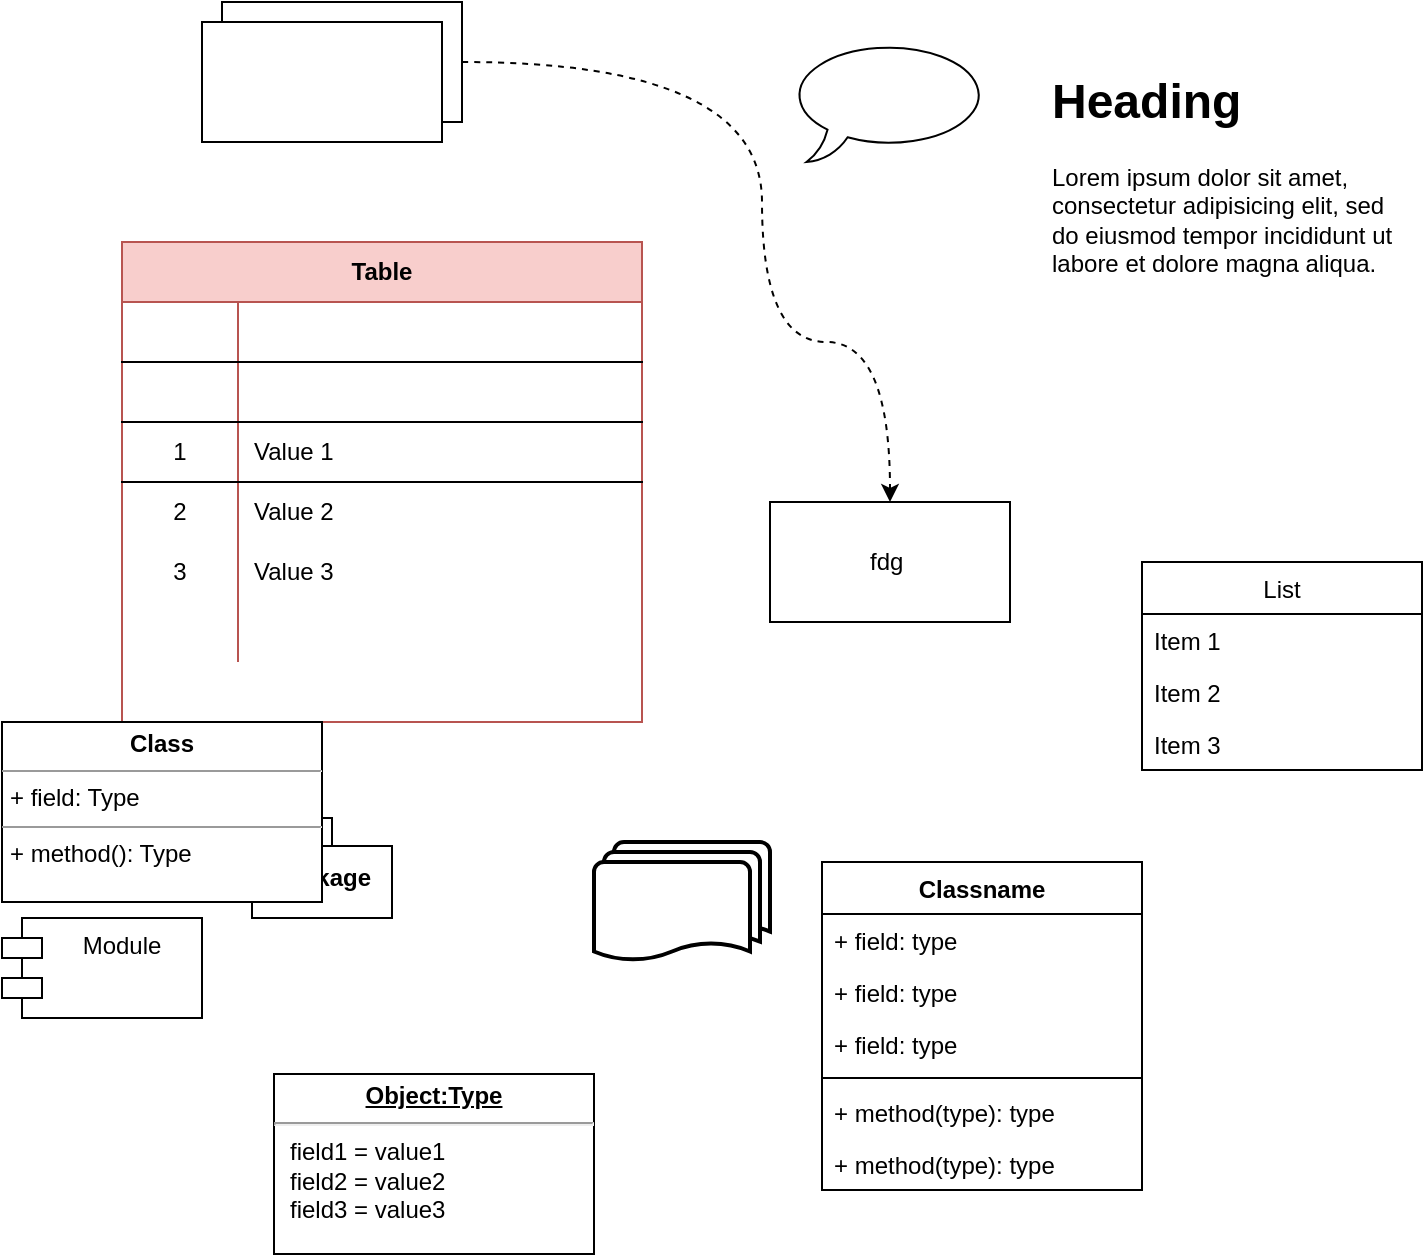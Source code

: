 <mxfile version="14.2.9" type="github" pages="2"><diagram id="7BCsfWaU6rflMB5fD2Cw" name="Page-1"><mxGraphModel dx="1038" dy="548" grid="1" gridSize="10" guides="1" tooltips="1" connect="1" arrows="1" fold="1" page="1" pageScale="1" pageWidth="827" pageHeight="1169" math="0" shadow="0"><root><mxCell id="0"/><mxCell id="1" parent="0"/><mxCell id="Gh3DXYHsXBsOSzsZqdst-2" value="Table" style="shape=table;html=1;whiteSpace=wrap;startSize=30;container=1;collapsible=0;childLayout=tableLayout;fixedRows=1;rowLines=0;fontStyle=1;align=center;fillColor=#f8cecc;strokeColor=#b85450;" parent="1" vertex="1"><mxGeometry x="90" y="160" width="260" height="240" as="geometry"/></mxCell><mxCell id="9yrrdLz1pK3KKSlUsoTY-8" style="shape=partialRectangle;html=1;whiteSpace=wrap;collapsible=0;dropTarget=0;pointerEvents=0;fillColor=none;top=0;left=0;bottom=1;right=0;points=[[0,0.5],[1,0.5]];portConstraint=eastwest;" vertex="1" parent="Gh3DXYHsXBsOSzsZqdst-2"><mxGeometry y="30" width="260" height="30" as="geometry"/></mxCell><mxCell id="9yrrdLz1pK3KKSlUsoTY-9" style="shape=partialRectangle;html=1;whiteSpace=wrap;connectable=0;fillColor=none;top=0;left=0;bottom=0;right=0;overflow=hidden;" vertex="1" parent="9yrrdLz1pK3KKSlUsoTY-8"><mxGeometry width="58" height="30" as="geometry"/></mxCell><mxCell id="9yrrdLz1pK3KKSlUsoTY-10" style="shape=partialRectangle;html=1;whiteSpace=wrap;connectable=0;fillColor=none;top=0;left=0;bottom=0;right=0;align=left;spacingLeft=6;overflow=hidden;" vertex="1" parent="9yrrdLz1pK3KKSlUsoTY-8"><mxGeometry x="58" width="202" height="30" as="geometry"/></mxCell><mxCell id="9yrrdLz1pK3KKSlUsoTY-2" style="shape=partialRectangle;html=1;whiteSpace=wrap;collapsible=0;dropTarget=0;pointerEvents=0;fillColor=none;top=0;left=0;bottom=1;right=0;points=[[0,0.5],[1,0.5]];portConstraint=eastwest;" vertex="1" parent="Gh3DXYHsXBsOSzsZqdst-2"><mxGeometry y="60" width="260" height="30" as="geometry"/></mxCell><mxCell id="9yrrdLz1pK3KKSlUsoTY-3" style="shape=partialRectangle;html=1;whiteSpace=wrap;connectable=0;fillColor=none;top=0;left=0;bottom=0;right=0;overflow=hidden;" vertex="1" parent="9yrrdLz1pK3KKSlUsoTY-2"><mxGeometry width="58" height="30" as="geometry"/></mxCell><mxCell id="9yrrdLz1pK3KKSlUsoTY-4" style="shape=partialRectangle;html=1;whiteSpace=wrap;connectable=0;fillColor=none;top=0;left=0;bottom=0;right=0;align=left;spacingLeft=6;overflow=hidden;" vertex="1" parent="9yrrdLz1pK3KKSlUsoTY-2"><mxGeometry x="58" width="202" height="30" as="geometry"/></mxCell><mxCell id="Gh3DXYHsXBsOSzsZqdst-3" value="" style="shape=partialRectangle;html=1;whiteSpace=wrap;collapsible=0;dropTarget=0;pointerEvents=0;fillColor=none;top=0;left=0;bottom=1;right=0;points=[[0,0.5],[1,0.5]];portConstraint=eastwest;" parent="Gh3DXYHsXBsOSzsZqdst-2" vertex="1"><mxGeometry y="90" width="260" height="30" as="geometry"/></mxCell><mxCell id="Gh3DXYHsXBsOSzsZqdst-4" value="1" style="shape=partialRectangle;html=1;whiteSpace=wrap;connectable=0;fillColor=none;top=0;left=0;bottom=0;right=0;overflow=hidden;" parent="Gh3DXYHsXBsOSzsZqdst-3" vertex="1"><mxGeometry width="58" height="30" as="geometry"/></mxCell><mxCell id="Gh3DXYHsXBsOSzsZqdst-5" value="Value 1" style="shape=partialRectangle;html=1;whiteSpace=wrap;connectable=0;fillColor=none;top=0;left=0;bottom=0;right=0;align=left;spacingLeft=6;overflow=hidden;" parent="Gh3DXYHsXBsOSzsZqdst-3" vertex="1"><mxGeometry x="58" width="202" height="30" as="geometry"/></mxCell><mxCell id="Gh3DXYHsXBsOSzsZqdst-6" value="" style="shape=partialRectangle;html=1;whiteSpace=wrap;collapsible=0;dropTarget=0;pointerEvents=0;fillColor=none;top=0;left=0;bottom=0;right=0;points=[[0,0.5],[1,0.5]];portConstraint=eastwest;" parent="Gh3DXYHsXBsOSzsZqdst-2" vertex="1"><mxGeometry y="120" width="260" height="30" as="geometry"/></mxCell><mxCell id="Gh3DXYHsXBsOSzsZqdst-7" value="2" style="shape=partialRectangle;html=1;whiteSpace=wrap;connectable=0;fillColor=none;top=0;left=0;bottom=0;right=0;overflow=hidden;" parent="Gh3DXYHsXBsOSzsZqdst-6" vertex="1"><mxGeometry width="58" height="30" as="geometry"/></mxCell><mxCell id="Gh3DXYHsXBsOSzsZqdst-8" value="Value 2" style="shape=partialRectangle;html=1;whiteSpace=wrap;connectable=0;fillColor=none;top=0;left=0;bottom=0;right=0;align=left;spacingLeft=6;overflow=hidden;" parent="Gh3DXYHsXBsOSzsZqdst-6" vertex="1"><mxGeometry x="58" width="202" height="30" as="geometry"/></mxCell><mxCell id="Gh3DXYHsXBsOSzsZqdst-9" value="" style="shape=partialRectangle;html=1;whiteSpace=wrap;collapsible=0;dropTarget=0;pointerEvents=0;fillColor=none;top=0;left=0;bottom=0;right=0;points=[[0,0.5],[1,0.5]];portConstraint=eastwest;" parent="Gh3DXYHsXBsOSzsZqdst-2" vertex="1"><mxGeometry y="150" width="260" height="30" as="geometry"/></mxCell><mxCell id="Gh3DXYHsXBsOSzsZqdst-10" value="3" style="shape=partialRectangle;html=1;whiteSpace=wrap;connectable=0;fillColor=none;top=0;left=0;bottom=0;right=0;overflow=hidden;" parent="Gh3DXYHsXBsOSzsZqdst-9" vertex="1"><mxGeometry width="58" height="30" as="geometry"/></mxCell><mxCell id="Gh3DXYHsXBsOSzsZqdst-11" value="Value 3" style="shape=partialRectangle;html=1;whiteSpace=wrap;connectable=0;fillColor=none;top=0;left=0;bottom=0;right=0;align=left;spacingLeft=6;overflow=hidden;" parent="Gh3DXYHsXBsOSzsZqdst-9" vertex="1"><mxGeometry x="58" width="202" height="30" as="geometry"/></mxCell><mxCell id="9yrrdLz1pK3KKSlUsoTY-5" style="shape=partialRectangle;html=1;whiteSpace=wrap;collapsible=0;dropTarget=0;pointerEvents=0;fillColor=none;top=0;left=0;bottom=0;right=0;points=[[0,0.5],[1,0.5]];portConstraint=eastwest;" vertex="1" parent="Gh3DXYHsXBsOSzsZqdst-2"><mxGeometry y="180" width="260" height="30" as="geometry"/></mxCell><mxCell id="9yrrdLz1pK3KKSlUsoTY-6" style="shape=partialRectangle;html=1;whiteSpace=wrap;connectable=0;fillColor=none;top=0;left=0;bottom=0;right=0;overflow=hidden;" vertex="1" parent="9yrrdLz1pK3KKSlUsoTY-5"><mxGeometry width="58" height="30" as="geometry"/></mxCell><mxCell id="9yrrdLz1pK3KKSlUsoTY-7" style="shape=partialRectangle;html=1;whiteSpace=wrap;connectable=0;fillColor=none;top=0;left=0;bottom=0;right=0;align=left;spacingLeft=6;overflow=hidden;" vertex="1" parent="9yrrdLz1pK3KKSlUsoTY-5"><mxGeometry x="58" width="202" height="30" as="geometry"/></mxCell><mxCell id="9yrrdLz1pK3KKSlUsoTY-13" value="" style="edgeStyle=orthogonalEdgeStyle;orthogonalLoop=1;jettySize=auto;html=1;dashed=1;curved=1;" edge="1" parent="1" source="9yrrdLz1pK3KKSlUsoTY-11" target="9yrrdLz1pK3KKSlUsoTY-12"><mxGeometry relative="1" as="geometry"><Array as="points"><mxPoint x="410" y="70"/><mxPoint x="410" y="210"/></Array></mxGeometry></mxCell><mxCell id="9yrrdLz1pK3KKSlUsoTY-11" value="fdg&amp;nbsp;" style="rounded=0;whiteSpace=wrap;html=1;" vertex="1" parent="1"><mxGeometry x="140" y="40" width="120" height="60" as="geometry"/></mxCell><mxCell id="9yrrdLz1pK3KKSlUsoTY-12" value="fdg&amp;nbsp;" style="rounded=0;whiteSpace=wrap;html=1;" vertex="1" parent="1"><mxGeometry x="414" y="290" width="120" height="60" as="geometry"/></mxCell><mxCell id="9yrrdLz1pK3KKSlUsoTY-14" value="&lt;h1&gt;Heading&lt;/h1&gt;&lt;p&gt;Lorem ipsum dolor sit amet, consectetur adipisicing elit, sed do eiusmod tempor incididunt ut labore et dolore magna aliqua.&lt;/p&gt;" style="text;html=1;strokeColor=none;fillColor=none;spacing=5;spacingTop=-20;whiteSpace=wrap;overflow=hidden;rounded=0;" vertex="1" parent="1"><mxGeometry x="550" y="70" width="190" height="120" as="geometry"/></mxCell><mxCell id="9yrrdLz1pK3KKSlUsoTY-15" value="List" style="swimlane;fontStyle=0;childLayout=stackLayout;horizontal=1;startSize=26;fillColor=none;horizontalStack=0;resizeParent=1;resizeParentMax=0;resizeLast=0;collapsible=1;marginBottom=0;" vertex="1" parent="1"><mxGeometry x="600" y="320" width="140" height="104" as="geometry"/></mxCell><mxCell id="9yrrdLz1pK3KKSlUsoTY-16" value="Item 1" style="text;strokeColor=none;fillColor=none;align=left;verticalAlign=top;spacingLeft=4;spacingRight=4;overflow=hidden;rotatable=0;points=[[0,0.5],[1,0.5]];portConstraint=eastwest;" vertex="1" parent="9yrrdLz1pK3KKSlUsoTY-15"><mxGeometry y="26" width="140" height="26" as="geometry"/></mxCell><mxCell id="9yrrdLz1pK3KKSlUsoTY-17" value="Item 2" style="text;strokeColor=none;fillColor=none;align=left;verticalAlign=top;spacingLeft=4;spacingRight=4;overflow=hidden;rotatable=0;points=[[0,0.5],[1,0.5]];portConstraint=eastwest;" vertex="1" parent="9yrrdLz1pK3KKSlUsoTY-15"><mxGeometry y="52" width="140" height="26" as="geometry"/></mxCell><mxCell id="9yrrdLz1pK3KKSlUsoTY-18" value="Item 3" style="text;strokeColor=none;fillColor=none;align=left;verticalAlign=top;spacingLeft=4;spacingRight=4;overflow=hidden;rotatable=0;points=[[0,0.5],[1,0.5]];portConstraint=eastwest;" vertex="1" parent="9yrrdLz1pK3KKSlUsoTY-15"><mxGeometry y="78" width="140" height="26" as="geometry"/></mxCell><mxCell id="9yrrdLz1pK3KKSlUsoTY-19" value="" style="rounded=0;whiteSpace=wrap;html=1;" vertex="1" parent="1"><mxGeometry x="130" y="50" width="120" height="60" as="geometry"/></mxCell><mxCell id="9yrrdLz1pK3KKSlUsoTY-20" value="" style="whiteSpace=wrap;html=1;shape=mxgraph.basic.oval_callout" vertex="1" parent="1"><mxGeometry x="424" y="60" width="100" height="60" as="geometry"/></mxCell><mxCell id="9yrrdLz1pK3KKSlUsoTY-21" value="" style="strokeWidth=2;html=1;shape=mxgraph.flowchart.multi-document;whiteSpace=wrap;" vertex="1" parent="1"><mxGeometry x="326" y="460" width="88" height="60" as="geometry"/></mxCell><mxCell id="9yrrdLz1pK3KKSlUsoTY-22" value="Classname" style="swimlane;fontStyle=1;align=center;verticalAlign=top;childLayout=stackLayout;horizontal=1;startSize=26;horizontalStack=0;resizeParent=1;resizeParentMax=0;resizeLast=0;collapsible=1;marginBottom=0;" vertex="1" parent="1"><mxGeometry x="440" y="470" width="160" height="164" as="geometry"><mxRectangle x="440" y="470" width="100" height="26" as="alternateBounds"/></mxGeometry></mxCell><mxCell id="9yrrdLz1pK3KKSlUsoTY-23" value="+ field: type" style="text;strokeColor=none;fillColor=none;align=left;verticalAlign=top;spacingLeft=4;spacingRight=4;overflow=hidden;rotatable=0;points=[[0,0.5],[1,0.5]];portConstraint=eastwest;" vertex="1" parent="9yrrdLz1pK3KKSlUsoTY-22"><mxGeometry y="26" width="160" height="26" as="geometry"/></mxCell><mxCell id="9yrrdLz1pK3KKSlUsoTY-26" value="+ field: type" style="text;strokeColor=none;fillColor=none;align=left;verticalAlign=top;spacingLeft=4;spacingRight=4;overflow=hidden;rotatable=0;points=[[0,0.5],[1,0.5]];portConstraint=eastwest;" vertex="1" parent="9yrrdLz1pK3KKSlUsoTY-22"><mxGeometry y="52" width="160" height="26" as="geometry"/></mxCell><mxCell id="9yrrdLz1pK3KKSlUsoTY-27" value="+ field: type" style="text;strokeColor=none;fillColor=none;align=left;verticalAlign=top;spacingLeft=4;spacingRight=4;overflow=hidden;rotatable=0;points=[[0,0.5],[1,0.5]];portConstraint=eastwest;" vertex="1" parent="9yrrdLz1pK3KKSlUsoTY-22"><mxGeometry y="78" width="160" height="26" as="geometry"/></mxCell><mxCell id="9yrrdLz1pK3KKSlUsoTY-24" value="" style="line;strokeWidth=1;fillColor=none;align=left;verticalAlign=middle;spacingTop=-1;spacingLeft=3;spacingRight=3;rotatable=0;labelPosition=right;points=[];portConstraint=eastwest;" vertex="1" parent="9yrrdLz1pK3KKSlUsoTY-22"><mxGeometry y="104" width="160" height="8" as="geometry"/></mxCell><mxCell id="9yrrdLz1pK3KKSlUsoTY-25" value="+ method(type): type" style="text;strokeColor=none;fillColor=none;align=left;verticalAlign=top;spacingLeft=4;spacingRight=4;overflow=hidden;rotatable=0;points=[[0,0.5],[1,0.5]];portConstraint=eastwest;" vertex="1" parent="9yrrdLz1pK3KKSlUsoTY-22"><mxGeometry y="112" width="160" height="26" as="geometry"/></mxCell><mxCell id="9yrrdLz1pK3KKSlUsoTY-28" value="+ method(type): type" style="text;strokeColor=none;fillColor=none;align=left;verticalAlign=top;spacingLeft=4;spacingRight=4;overflow=hidden;rotatable=0;points=[[0,0.5],[1,0.5]];portConstraint=eastwest;" vertex="1" parent="9yrrdLz1pK3KKSlUsoTY-22"><mxGeometry y="138" width="160" height="26" as="geometry"/></mxCell><mxCell id="9yrrdLz1pK3KKSlUsoTY-29" value="Module" style="shape=module;align=left;spacingLeft=20;align=center;verticalAlign=top;" vertex="1" parent="1"><mxGeometry x="30" y="498" width="100" height="50" as="geometry"/></mxCell><mxCell id="9yrrdLz1pK3KKSlUsoTY-30" value="package" style="shape=folder;fontStyle=1;spacingTop=10;tabWidth=40;tabHeight=14;tabPosition=left;html=1;" vertex="1" parent="1"><mxGeometry x="155" y="448" width="70" height="50" as="geometry"/></mxCell><mxCell id="9yrrdLz1pK3KKSlUsoTY-31" value="&lt;p style=&quot;margin:0px;margin-top:4px;text-align:center;text-decoration:underline;&quot;&gt;&lt;b&gt;Object:Type&lt;/b&gt;&lt;/p&gt;&lt;hr/&gt;&lt;p style=&quot;margin:0px;margin-left:8px;&quot;&gt;field1 = value1&lt;br/&gt;field2 = value2&lt;br&gt;field3 = value3&lt;/p&gt;" style="verticalAlign=top;align=left;overflow=fill;fontSize=12;fontFamily=Helvetica;html=1;" vertex="1" parent="1"><mxGeometry x="166" y="576" width="160" height="90" as="geometry"/></mxCell><mxCell id="9yrrdLz1pK3KKSlUsoTY-32" value="&lt;p style=&quot;margin:0px;margin-top:4px;text-align:center;&quot;&gt;&lt;b&gt;Class&lt;/b&gt;&lt;/p&gt;&lt;hr size=&quot;1&quot;/&gt;&lt;p style=&quot;margin:0px;margin-left:4px;&quot;&gt;+ field: Type&lt;/p&gt;&lt;hr size=&quot;1&quot;/&gt;&lt;p style=&quot;margin:0px;margin-left:4px;&quot;&gt;+ method(): Type&lt;/p&gt;" style="verticalAlign=top;align=left;overflow=fill;fontSize=12;fontFamily=Helvetica;html=1;" vertex="1" parent="1"><mxGeometry x="30" y="400" width="160" height="90" as="geometry"/></mxCell></root></mxGraphModel></diagram><diagram id="d5zveM7o8gM8CdM1aSWB" name="第 2 页"><mxGraphModel dx="1038" dy="548" grid="1" gridSize="10" guides="1" tooltips="1" connect="1" arrows="1" fold="1" page="1" pageScale="1" pageWidth="827" pageHeight="1169" math="0" shadow="0"><root><mxCell id="Z1akg55ap288YuADIId2-0"/><mxCell id="Z1akg55ap288YuADIId2-1" parent="Z1akg55ap288YuADIId2-0"/></root></mxGraphModel></diagram></mxfile>